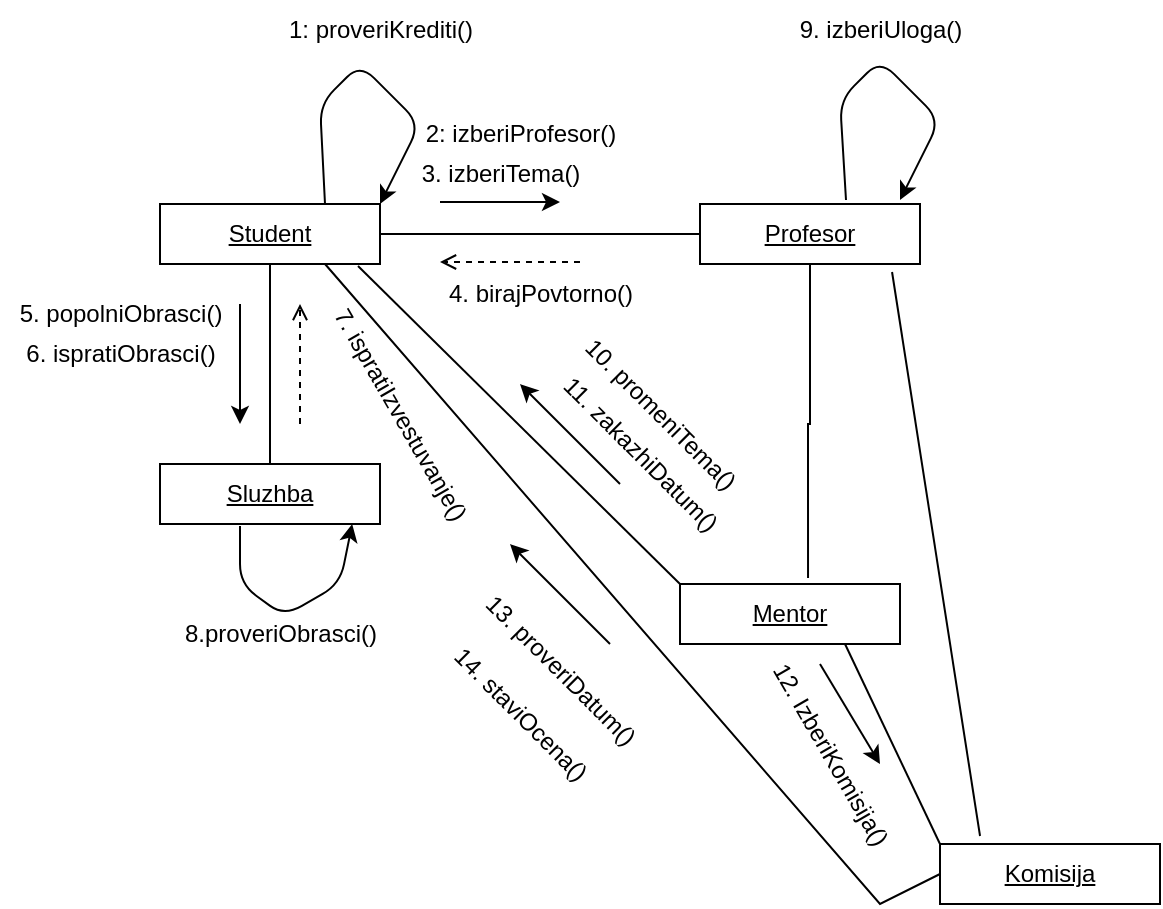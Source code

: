 <mxfile version="26.1.2">
  <diagram name="Page-1" id="7e_-g0Qa9t0XYljBs1u8">
    <mxGraphModel dx="1434" dy="1844" grid="1" gridSize="10" guides="1" tooltips="1" connect="1" arrows="1" fold="1" page="1" pageScale="1" pageWidth="850" pageHeight="1100" math="0" shadow="0">
      <root>
        <mxCell id="0" />
        <mxCell id="1" parent="0" />
        <mxCell id="edX3QLqVGS8SwnU8owkq-13" style="edgeStyle=orthogonalEdgeStyle;rounded=0;orthogonalLoop=1;jettySize=auto;html=1;entryX=0.5;entryY=0;entryDx=0;entryDy=0;endArrow=none;startFill=0;" edge="1" parent="1" source="edX3QLqVGS8SwnU8owkq-1" target="edX3QLqVGS8SwnU8owkq-12">
          <mxGeometry relative="1" as="geometry" />
        </mxCell>
        <mxCell id="edX3QLqVGS8SwnU8owkq-1" value="&lt;u&gt;Student&lt;/u&gt;" style="rounded=0;whiteSpace=wrap;html=1;fillStyle=solid;fillColor=none;" vertex="1" parent="1">
          <mxGeometry x="100" y="90" width="110" height="30" as="geometry" />
        </mxCell>
        <mxCell id="edX3QLqVGS8SwnU8owkq-2" value="" style="endArrow=classic;html=1;rounded=1;curved=0;exitX=0.75;exitY=0;exitDx=0;exitDy=0;entryX=1;entryY=0;entryDx=0;entryDy=0;" edge="1" parent="1" source="edX3QLqVGS8SwnU8owkq-1" target="edX3QLqVGS8SwnU8owkq-1">
          <mxGeometry width="50" height="50" relative="1" as="geometry">
            <mxPoint x="180" y="70" as="sourcePoint" />
            <mxPoint x="210" y="80" as="targetPoint" />
            <Array as="points">
              <mxPoint x="180" y="40" />
              <mxPoint x="200" y="20" />
              <mxPoint x="230" y="50" />
            </Array>
          </mxGeometry>
        </mxCell>
        <mxCell id="edX3QLqVGS8SwnU8owkq-3" value="1: proveriKrediti()" style="text;html=1;align=center;verticalAlign=middle;resizable=0;points=[];autosize=1;strokeColor=none;fillColor=none;" vertex="1" parent="1">
          <mxGeometry x="150" y="-12" width="120" height="30" as="geometry" />
        </mxCell>
        <mxCell id="edX3QLqVGS8SwnU8owkq-4" value="&lt;u&gt;Profesor&lt;/u&gt;" style="rounded=0;whiteSpace=wrap;html=1;fillStyle=solid;fillColor=none;" vertex="1" parent="1">
          <mxGeometry x="370" y="90" width="110" height="30" as="geometry" />
        </mxCell>
        <mxCell id="edX3QLqVGS8SwnU8owkq-5" value="" style="endArrow=none;html=1;rounded=0;exitX=1;exitY=0.5;exitDx=0;exitDy=0;entryX=0;entryY=0.5;entryDx=0;entryDy=0;startFill=0;" edge="1" parent="1" source="edX3QLqVGS8SwnU8owkq-1" target="edX3QLqVGS8SwnU8owkq-4">
          <mxGeometry width="50" height="50" relative="1" as="geometry">
            <mxPoint x="330" y="310" as="sourcePoint" />
            <mxPoint x="380" y="260" as="targetPoint" />
            <Array as="points">
              <mxPoint x="270" y="105" />
            </Array>
          </mxGeometry>
        </mxCell>
        <mxCell id="edX3QLqVGS8SwnU8owkq-6" value="2: izberiProfesor()" style="text;html=1;align=center;verticalAlign=middle;resizable=0;points=[];autosize=1;strokeColor=none;fillColor=none;" vertex="1" parent="1">
          <mxGeometry x="220" y="40" width="120" height="30" as="geometry" />
        </mxCell>
        <mxCell id="edX3QLqVGS8SwnU8owkq-7" value="" style="endArrow=open;html=1;rounded=0;endFill=0;dashed=1;" edge="1" parent="1">
          <mxGeometry width="50" height="50" relative="1" as="geometry">
            <mxPoint x="310" y="119" as="sourcePoint" />
            <mxPoint x="240" y="119" as="targetPoint" />
          </mxGeometry>
        </mxCell>
        <mxCell id="edX3QLqVGS8SwnU8owkq-8" value="" style="endArrow=classic;html=1;rounded=0;" edge="1" parent="1">
          <mxGeometry width="50" height="50" relative="1" as="geometry">
            <mxPoint x="240" y="89" as="sourcePoint" />
            <mxPoint x="300" y="89" as="targetPoint" />
          </mxGeometry>
        </mxCell>
        <mxCell id="edX3QLqVGS8SwnU8owkq-10" value="4. birajPovtorno()" style="text;html=1;align=center;verticalAlign=middle;resizable=0;points=[];autosize=1;strokeColor=none;fillColor=none;" vertex="1" parent="1">
          <mxGeometry x="230" y="120" width="120" height="30" as="geometry" />
        </mxCell>
        <mxCell id="edX3QLqVGS8SwnU8owkq-11" value="3. izberiTema()" style="text;html=1;align=center;verticalAlign=middle;resizable=0;points=[];autosize=1;strokeColor=none;fillColor=none;" vertex="1" parent="1">
          <mxGeometry x="220" y="60" width="100" height="30" as="geometry" />
        </mxCell>
        <mxCell id="edX3QLqVGS8SwnU8owkq-12" value="&lt;u&gt;Sluzhba&lt;/u&gt;" style="rounded=0;whiteSpace=wrap;html=1;fillStyle=solid;fillColor=none;" vertex="1" parent="1">
          <mxGeometry x="100" y="220" width="110" height="30" as="geometry" />
        </mxCell>
        <mxCell id="edX3QLqVGS8SwnU8owkq-14" value="" style="endArrow=classic;html=1;rounded=0;" edge="1" parent="1">
          <mxGeometry width="50" height="50" relative="1" as="geometry">
            <mxPoint x="140" y="140" as="sourcePoint" />
            <mxPoint x="140" y="200" as="targetPoint" />
          </mxGeometry>
        </mxCell>
        <mxCell id="edX3QLqVGS8SwnU8owkq-15" value="5. popolniObrasci()" style="text;html=1;align=center;verticalAlign=middle;resizable=0;points=[];autosize=1;strokeColor=none;fillColor=none;" vertex="1" parent="1">
          <mxGeometry x="20" y="130" width="120" height="30" as="geometry" />
        </mxCell>
        <mxCell id="edX3QLqVGS8SwnU8owkq-16" value="6. ispratiObrasci()" style="text;html=1;align=center;verticalAlign=middle;resizable=0;points=[];autosize=1;strokeColor=none;fillColor=none;" vertex="1" parent="1">
          <mxGeometry x="20" y="150" width="120" height="30" as="geometry" />
        </mxCell>
        <mxCell id="edX3QLqVGS8SwnU8owkq-17" value="" style="endArrow=open;html=1;rounded=0;endFill=0;dashed=1;" edge="1" parent="1">
          <mxGeometry width="50" height="50" relative="1" as="geometry">
            <mxPoint x="170" y="200" as="sourcePoint" />
            <mxPoint x="170" y="140" as="targetPoint" />
          </mxGeometry>
        </mxCell>
        <mxCell id="edX3QLqVGS8SwnU8owkq-18" value="7. ispratiIzvestuvanje()" style="text;html=1;align=center;verticalAlign=middle;resizable=0;points=[];autosize=1;strokeColor=none;fillColor=none;rotation=60;" vertex="1" parent="1">
          <mxGeometry x="150" y="180" width="140" height="30" as="geometry" />
        </mxCell>
        <mxCell id="edX3QLqVGS8SwnU8owkq-19" value="" style="endArrow=classic;html=1;rounded=1;entryX=0.855;entryY=1.133;entryDx=0;entryDy=0;entryPerimeter=0;exitX=0.345;exitY=1.167;exitDx=0;exitDy=0;exitPerimeter=0;curved=0;" edge="1" parent="1">
          <mxGeometry width="50" height="50" relative="1" as="geometry">
            <mxPoint x="140.0" y="251.02" as="sourcePoint" />
            <mxPoint x="196.1" y="250.0" as="targetPoint" />
            <Array as="points">
              <mxPoint x="140" y="280" />
              <mxPoint x="162.05" y="296" />
              <mxPoint x="190" y="280" />
            </Array>
          </mxGeometry>
        </mxCell>
        <mxCell id="edX3QLqVGS8SwnU8owkq-20" value="8.proveriObrasci()" style="text;html=1;align=center;verticalAlign=middle;resizable=0;points=[];autosize=1;strokeColor=none;fillColor=none;" vertex="1" parent="1">
          <mxGeometry x="100" y="290" width="120" height="30" as="geometry" />
        </mxCell>
        <mxCell id="edX3QLqVGS8SwnU8owkq-21" value="" style="endArrow=classic;html=1;rounded=1;curved=0;exitX=0.75;exitY=0;exitDx=0;exitDy=0;entryX=1;entryY=0;entryDx=0;entryDy=0;" edge="1" parent="1">
          <mxGeometry width="50" height="50" relative="1" as="geometry">
            <mxPoint x="443" y="88" as="sourcePoint" />
            <mxPoint x="470" y="88" as="targetPoint" />
            <Array as="points">
              <mxPoint x="440" y="38" />
              <mxPoint x="460" y="18" />
              <mxPoint x="490" y="48" />
            </Array>
          </mxGeometry>
        </mxCell>
        <mxCell id="edX3QLqVGS8SwnU8owkq-23" value="9. izberiUloga()" style="text;html=1;align=center;verticalAlign=middle;resizable=0;points=[];autosize=1;strokeColor=none;fillColor=none;" vertex="1" parent="1">
          <mxGeometry x="410" y="-12" width="100" height="30" as="geometry" />
        </mxCell>
        <mxCell id="edX3QLqVGS8SwnU8owkq-24" value="&lt;u&gt;Mentor&lt;/u&gt;" style="rounded=0;whiteSpace=wrap;html=1;fillStyle=solid;fillColor=none;" vertex="1" parent="1">
          <mxGeometry x="360" y="280" width="110" height="30" as="geometry" />
        </mxCell>
        <mxCell id="edX3QLqVGS8SwnU8owkq-26" style="edgeStyle=orthogonalEdgeStyle;rounded=0;orthogonalLoop=1;jettySize=auto;html=1;exitX=0.5;exitY=1;exitDx=0;exitDy=0;entryX=0.582;entryY=-0.1;entryDx=0;entryDy=0;entryPerimeter=0;endArrow=none;startFill=0;" edge="1" parent="1" source="edX3QLqVGS8SwnU8owkq-4" target="edX3QLqVGS8SwnU8owkq-24">
          <mxGeometry relative="1" as="geometry" />
        </mxCell>
        <mxCell id="edX3QLqVGS8SwnU8owkq-27" value="" style="endArrow=none;html=1;rounded=0;exitX=0.9;exitY=1.033;exitDx=0;exitDy=0;exitPerimeter=0;entryX=0;entryY=0;entryDx=0;entryDy=0;" edge="1" parent="1" source="edX3QLqVGS8SwnU8owkq-1" target="edX3QLqVGS8SwnU8owkq-24">
          <mxGeometry width="50" height="50" relative="1" as="geometry">
            <mxPoint x="250" y="310" as="sourcePoint" />
            <mxPoint x="300" y="260" as="targetPoint" />
          </mxGeometry>
        </mxCell>
        <mxCell id="edX3QLqVGS8SwnU8owkq-28" value="" style="endArrow=classic;html=1;rounded=0;" edge="1" parent="1">
          <mxGeometry width="50" height="50" relative="1" as="geometry">
            <mxPoint x="330" y="230" as="sourcePoint" />
            <mxPoint x="280" y="180" as="targetPoint" />
          </mxGeometry>
        </mxCell>
        <mxCell id="edX3QLqVGS8SwnU8owkq-29" value="10. promeniTema()" style="text;html=1;align=center;verticalAlign=middle;resizable=0;points=[];autosize=1;strokeColor=none;fillColor=none;rotation=45;" vertex="1" parent="1">
          <mxGeometry x="290" y="180" width="120" height="30" as="geometry" />
        </mxCell>
        <mxCell id="edX3QLqVGS8SwnU8owkq-30" value="11. zakazhiDatum()" style="text;html=1;align=center;verticalAlign=middle;resizable=0;points=[];autosize=1;strokeColor=none;fillColor=none;rotation=45;" vertex="1" parent="1">
          <mxGeometry x="275" y="200" width="130" height="30" as="geometry" />
        </mxCell>
        <mxCell id="edX3QLqVGS8SwnU8owkq-31" value="&lt;u&gt;Komisija&lt;/u&gt;" style="rounded=0;whiteSpace=wrap;html=1;fillStyle=solid;fillColor=none;" vertex="1" parent="1">
          <mxGeometry x="490" y="410" width="110" height="30" as="geometry" />
        </mxCell>
        <mxCell id="edX3QLqVGS8SwnU8owkq-32" value="" style="endArrow=none;html=1;rounded=0;entryX=0.873;entryY=1.133;entryDx=0;entryDy=0;entryPerimeter=0;exitX=0.182;exitY=-0.133;exitDx=0;exitDy=0;exitPerimeter=0;" edge="1" parent="1" source="edX3QLqVGS8SwnU8owkq-31" target="edX3QLqVGS8SwnU8owkq-4">
          <mxGeometry width="50" height="50" relative="1" as="geometry">
            <mxPoint x="360" y="310" as="sourcePoint" />
            <mxPoint x="410" y="260" as="targetPoint" />
          </mxGeometry>
        </mxCell>
        <mxCell id="edX3QLqVGS8SwnU8owkq-33" value="" style="endArrow=none;html=1;rounded=0;entryX=0.75;entryY=1;entryDx=0;entryDy=0;exitX=0;exitY=0.5;exitDx=0;exitDy=0;" edge="1" parent="1" source="edX3QLqVGS8SwnU8owkq-31" target="edX3QLqVGS8SwnU8owkq-1">
          <mxGeometry width="50" height="50" relative="1" as="geometry">
            <mxPoint x="275" y="420" as="sourcePoint" />
            <mxPoint x="325" y="370" as="targetPoint" />
            <Array as="points">
              <mxPoint x="460" y="440" />
            </Array>
          </mxGeometry>
        </mxCell>
        <mxCell id="edX3QLqVGS8SwnU8owkq-35" value="" style="endArrow=none;html=1;rounded=0;entryX=0.75;entryY=1;entryDx=0;entryDy=0;exitX=0;exitY=0;exitDx=0;exitDy=0;" edge="1" parent="1" source="edX3QLqVGS8SwnU8owkq-31" target="edX3QLqVGS8SwnU8owkq-24">
          <mxGeometry width="50" height="50" relative="1" as="geometry">
            <mxPoint x="360" y="310" as="sourcePoint" />
            <mxPoint x="410" y="260" as="targetPoint" />
          </mxGeometry>
        </mxCell>
        <mxCell id="edX3QLqVGS8SwnU8owkq-36" value="" style="endArrow=classic;html=1;rounded=0;" edge="1" parent="1">
          <mxGeometry width="50" height="50" relative="1" as="geometry">
            <mxPoint x="430" y="320" as="sourcePoint" />
            <mxPoint x="460" y="370" as="targetPoint" />
          </mxGeometry>
        </mxCell>
        <mxCell id="edX3QLqVGS8SwnU8owkq-37" value="12. IzberiKomisija()" style="text;html=1;align=center;verticalAlign=middle;resizable=0;points=[];autosize=1;strokeColor=none;fillColor=none;rotation=60;" vertex="1" parent="1">
          <mxGeometry x="370" y="350" width="130" height="30" as="geometry" />
        </mxCell>
        <mxCell id="edX3QLqVGS8SwnU8owkq-38" value="" style="endArrow=classic;html=1;rounded=0;" edge="1" parent="1">
          <mxGeometry width="50" height="50" relative="1" as="geometry">
            <mxPoint x="325" y="310" as="sourcePoint" />
            <mxPoint x="275" y="260" as="targetPoint" />
          </mxGeometry>
        </mxCell>
        <mxCell id="edX3QLqVGS8SwnU8owkq-39" value="13. proveriDatum()" style="text;html=1;align=center;verticalAlign=middle;resizable=0;points=[];autosize=1;strokeColor=none;fillColor=none;rotation=45;" vertex="1" parent="1">
          <mxGeometry x="240" y="308" width="120" height="30" as="geometry" />
        </mxCell>
        <mxCell id="edX3QLqVGS8SwnU8owkq-40" value="14. staviOcena()" style="text;html=1;align=center;verticalAlign=middle;resizable=0;points=[];autosize=1;strokeColor=none;fillColor=none;rotation=45;" vertex="1" parent="1">
          <mxGeometry x="225" y="330" width="110" height="30" as="geometry" />
        </mxCell>
      </root>
    </mxGraphModel>
  </diagram>
</mxfile>
